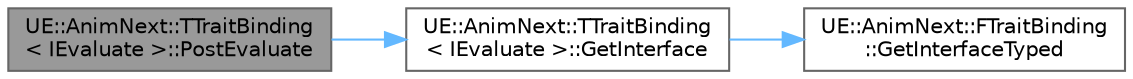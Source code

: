 digraph "UE::AnimNext::TTraitBinding&lt; IEvaluate &gt;::PostEvaluate"
{
 // INTERACTIVE_SVG=YES
 // LATEX_PDF_SIZE
  bgcolor="transparent";
  edge [fontname=Helvetica,fontsize=10,labelfontname=Helvetica,labelfontsize=10];
  node [fontname=Helvetica,fontsize=10,shape=box,height=0.2,width=0.4];
  rankdir="LR";
  Node1 [id="Node000001",label="UE::AnimNext::TTraitBinding\l\< IEvaluate \>::PostEvaluate",height=0.2,width=0.4,color="gray40", fillcolor="grey60", style="filled", fontcolor="black",tooltip=" "];
  Node1 -> Node2 [id="edge1_Node000001_Node000002",color="steelblue1",style="solid",tooltip=" "];
  Node2 [id="Node000002",label="UE::AnimNext::TTraitBinding\l\< IEvaluate \>::GetInterface",height=0.2,width=0.4,color="grey40", fillcolor="white", style="filled",URL="$d6/da0/structUE_1_1AnimNext_1_1TTraitBinding_3_01IEvaluate_01_4.html#a2891009cb1579803418eb78250dd58cd",tooltip=" "];
  Node2 -> Node3 [id="edge2_Node000002_Node000003",color="steelblue1",style="solid",tooltip=" "];
  Node3 [id="Node000003",label="UE::AnimNext::FTraitBinding\l::GetInterfaceTyped",height=0.2,width=0.4,color="grey40", fillcolor="white", style="filled",URL="$da/d80/structUE_1_1AnimNext_1_1FTraitBinding.html#a0fb745e9002318a2ce90b7c174af39ae",tooltip=" "];
}
